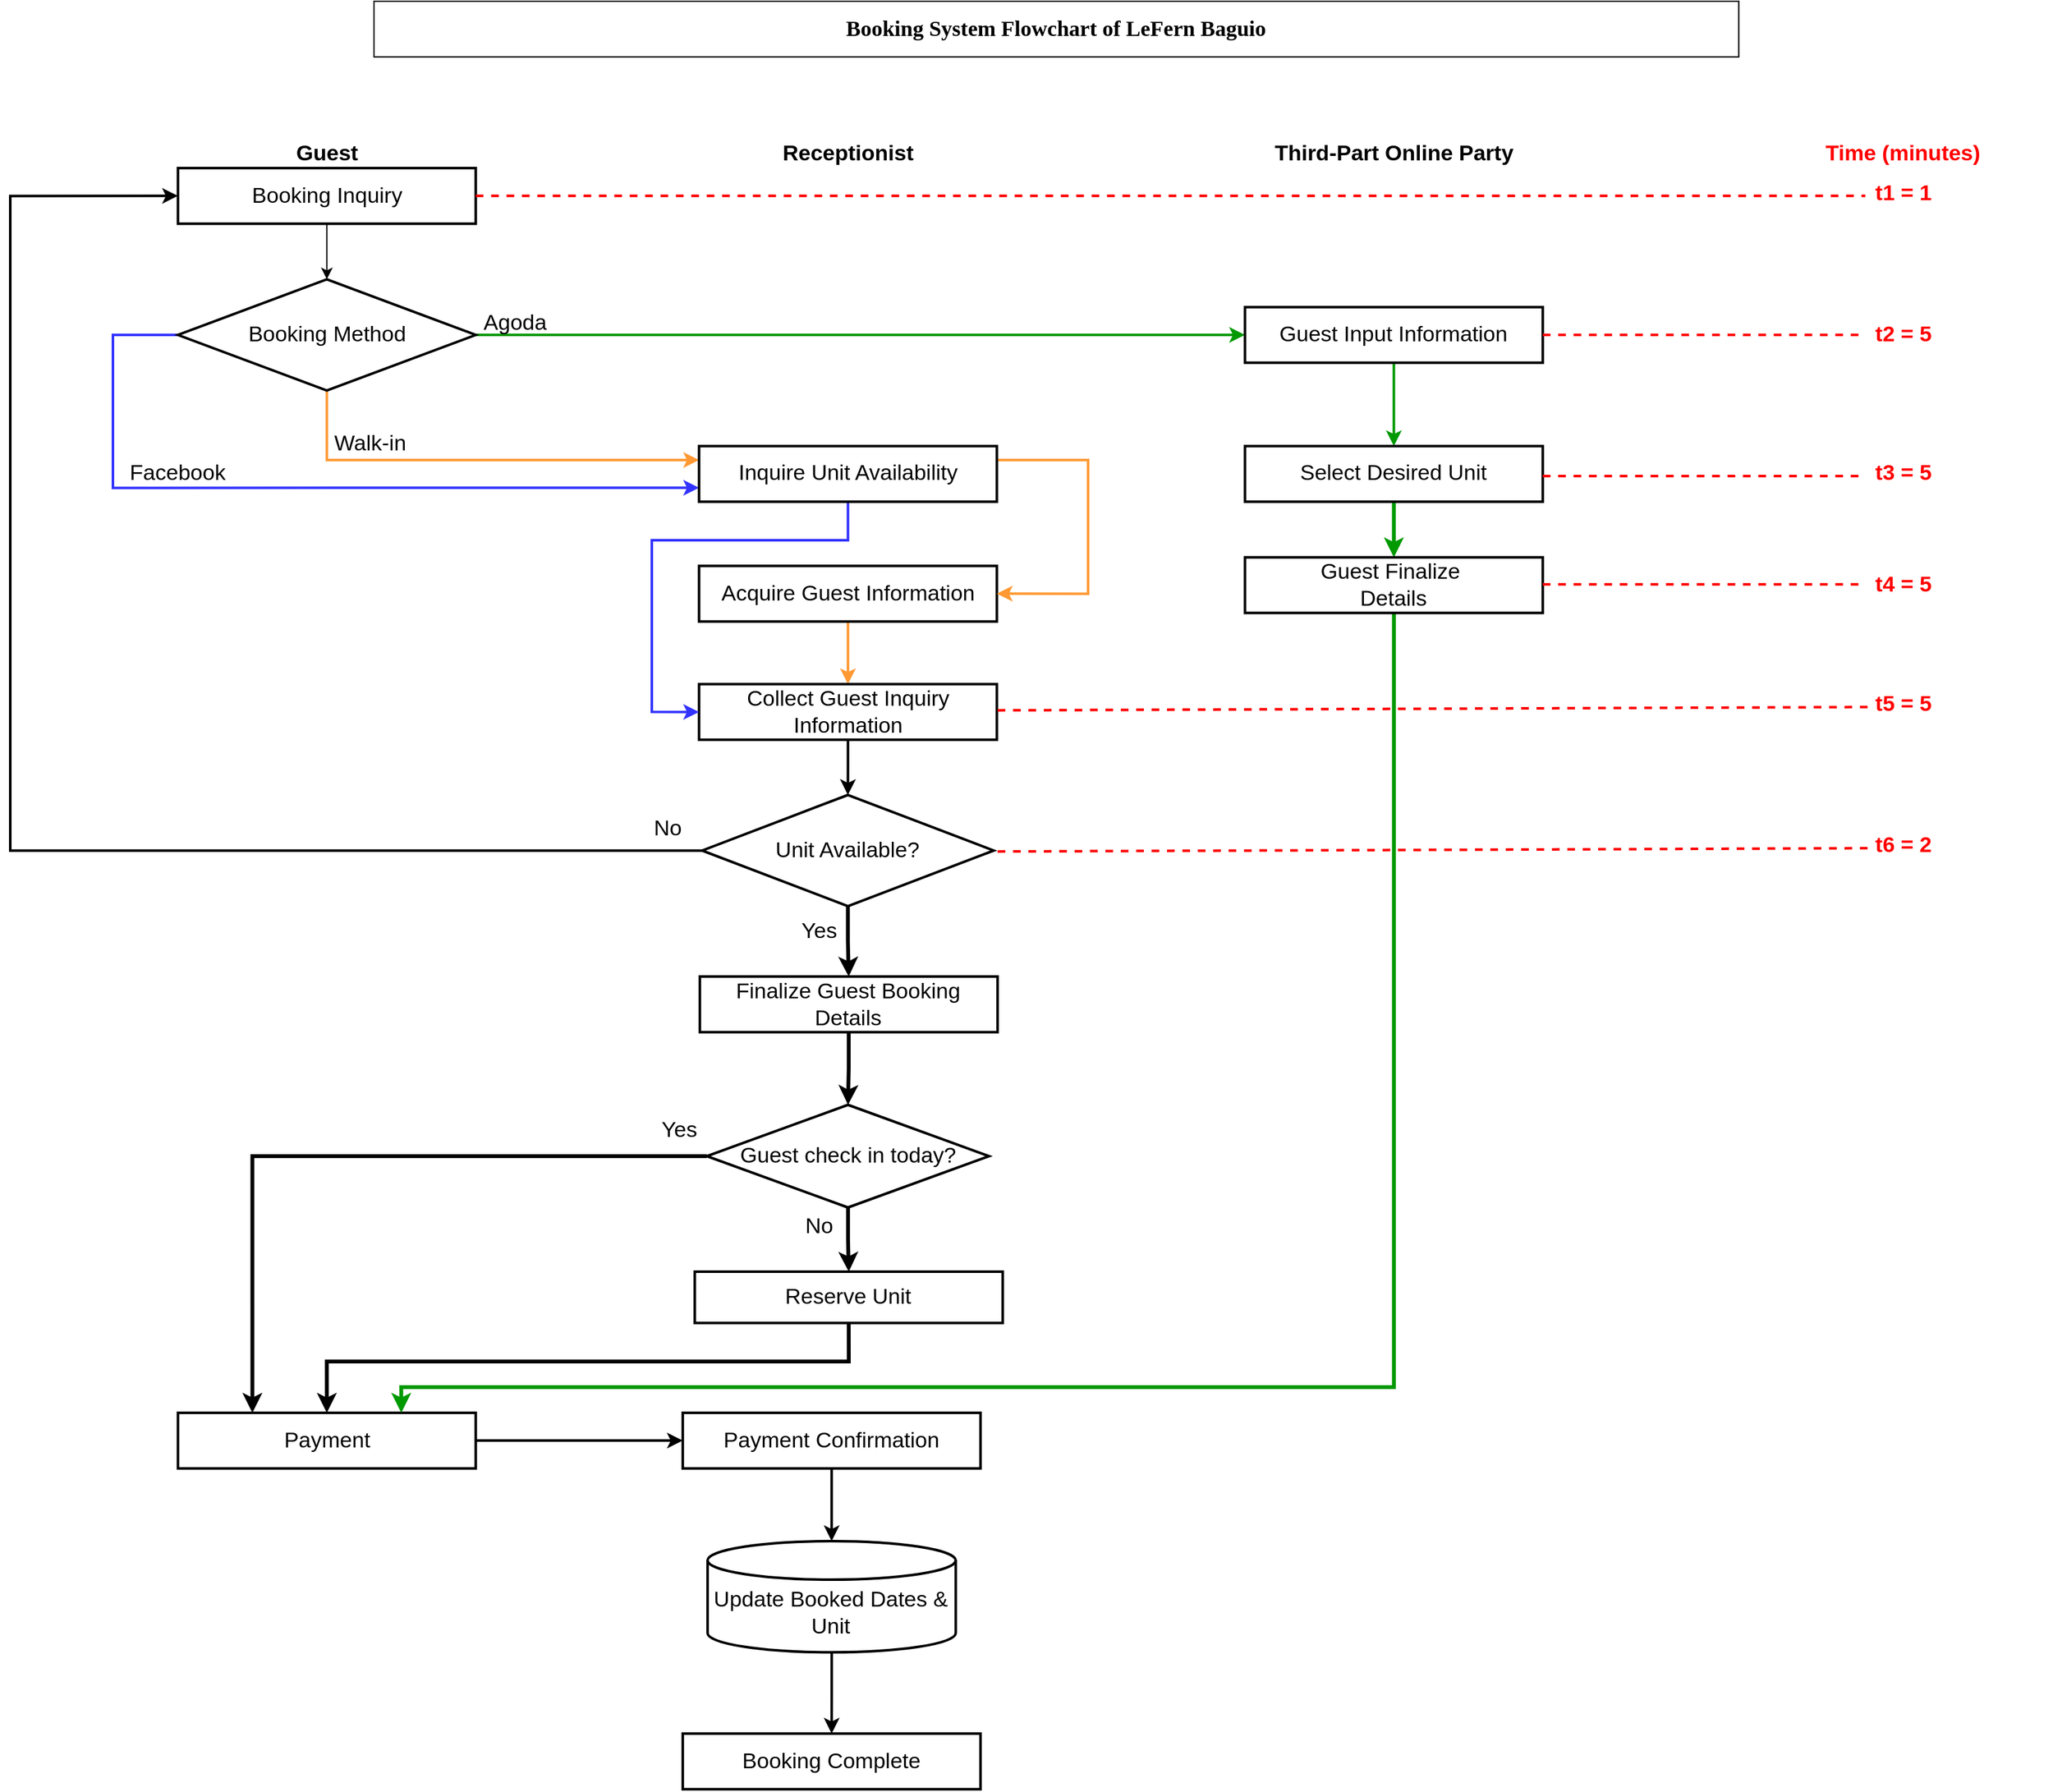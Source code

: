 <mxfile version="28.0.6">
  <diagram name="Page-1" id="Jzcs6xe4tkx_1wj60qTc">
    <mxGraphModel dx="2071" dy="2465" grid="1" gridSize="10" guides="1" tooltips="1" connect="1" arrows="1" fold="1" page="1" pageScale="1" pageWidth="827" pageHeight="1169" math="0" shadow="0">
      <root>
        <mxCell id="0" />
        <mxCell id="1" parent="0" />
        <mxCell id="JCvha5B-mu45JHcWkv43-71" value="" style="edgeStyle=orthogonalEdgeStyle;rounded=0;orthogonalLoop=1;jettySize=auto;html=1;fontSize=17;strokeWidth=2;" parent="1" source="JCvha5B-mu45JHcWkv43-67" target="JCvha5B-mu45JHcWkv43-70" edge="1">
          <mxGeometry relative="1" as="geometry" />
        </mxCell>
        <mxCell id="JCvha5B-mu45JHcWkv43-67" value="Payment" style="whiteSpace=wrap;html=1;fontSize=17;container=0;strokeWidth=2;" parent="1" vertex="1">
          <mxGeometry x="170.695" y="-60" width="232.069" height="43.333" as="geometry" />
        </mxCell>
        <mxCell id="JCvha5B-mu45JHcWkv43-70" value="Payment Confirmation" style="whiteSpace=wrap;html=1;fontSize=17;container=0;strokeWidth=2;" parent="1" vertex="1">
          <mxGeometry x="564.115" y="-60" width="232.069" height="43.333" as="geometry" />
        </mxCell>
        <mxCell id="JCvha5B-mu45JHcWkv43-75" value="" style="edgeStyle=orthogonalEdgeStyle;rounded=0;orthogonalLoop=1;jettySize=auto;html=1;fontSize=17;strokeWidth=2;" parent="1" source="JCvha5B-mu45JHcWkv43-72" target="JCvha5B-mu45JHcWkv43-74" edge="1">
          <mxGeometry relative="1" as="geometry" />
        </mxCell>
        <mxCell id="JCvha5B-mu45JHcWkv43-72" value="Update Booked Dates &amp;amp; Unit" style="shape=cylinder3;whiteSpace=wrap;html=1;boundedLbl=1;backgroundOutline=1;size=15;fontSize=17;container=0;strokeWidth=2;" parent="1" vertex="1">
          <mxGeometry x="583.454" y="39.997" width="193.39" height="86.667" as="geometry" />
        </mxCell>
        <mxCell id="JCvha5B-mu45JHcWkv43-73" value="" style="edgeStyle=none;orthogonalLoop=1;jettySize=auto;html=1;rounded=0;entryX=0.5;entryY=0;entryDx=0;entryDy=0;entryPerimeter=0;exitX=0.5;exitY=1;exitDx=0;exitDy=0;fontSize=17;strokeWidth=2;" parent="1" source="JCvha5B-mu45JHcWkv43-70" target="JCvha5B-mu45JHcWkv43-72" edge="1">
          <mxGeometry width="80" relative="1" as="geometry">
            <mxPoint x="892.879" y="-32.5" as="sourcePoint" />
            <mxPoint x="1047.591" y="-32.5" as="targetPoint" />
            <Array as="points" />
          </mxGeometry>
        </mxCell>
        <mxCell id="JCvha5B-mu45JHcWkv43-74" value="Booking Complete" style="whiteSpace=wrap;html=1;fontSize=17;container=0;strokeWidth=2;" parent="1" vertex="1">
          <mxGeometry x="564.112" y="189.997" width="232.069" height="43.333" as="geometry" />
        </mxCell>
        <mxCell id="JCvha5B-mu45JHcWkv43-3" value="&lt;b style=&quot;font-family: &amp;quot;Times New Roman&amp;quot;; text-wrap-mode: nowrap;&quot;&gt;&lt;font&gt;Booking System Flowchart of LeFern Baguio&lt;/font&gt;&lt;/b&gt;" style="whiteSpace=wrap;html=1;fontSize=17;container=0;" parent="1" vertex="1">
          <mxGeometry x="323.474" y="-1160" width="1063.647" height="43.333" as="geometry" />
        </mxCell>
        <mxCell id="JCvha5B-mu45JHcWkv43-6" value="&lt;b&gt;Guest&lt;/b&gt;" style="whiteSpace=wrap;html=1;strokeColor=none;fillColor=none;fontSize=17;container=0;" parent="1" vertex="1">
          <mxGeometry x="170.695" y="-1051.667" width="232.069" height="21.667" as="geometry" />
        </mxCell>
        <mxCell id="JCvha5B-mu45JHcWkv43-7" value="&lt;b&gt;&lt;font style=&quot;color: light-dark(rgb(255, 0, 0), rgb(237, 237, 237));&quot;&gt;Time (minutes)&lt;/font&gt;&lt;/b&gt;" style="whiteSpace=wrap;html=1;strokeColor=none;fillColor=none;fontSize=17;container=0;" parent="1" vertex="1">
          <mxGeometry x="1398.581" y="-1051.667" width="232.069" height="21.667" as="geometry" />
        </mxCell>
        <mxCell id="JCvha5B-mu45JHcWkv43-8" value="&lt;b&gt;Receptionist&lt;/b&gt;" style="whiteSpace=wrap;html=1;strokeColor=none;fillColor=none;fontSize=17;container=0;" parent="1" vertex="1">
          <mxGeometry x="576.815" y="-1051.667" width="232.069" height="21.667" as="geometry" />
        </mxCell>
        <mxCell id="JCvha5B-mu45JHcWkv43-9" value="&lt;b&gt;Third-Part Online Party&lt;/b&gt;" style="whiteSpace=wrap;html=1;strokeColor=none;fillColor=none;fontSize=17;container=0;" parent="1" vertex="1">
          <mxGeometry x="982.935" y="-1051.667" width="270.747" height="21.667" as="geometry" />
        </mxCell>
        <mxCell id="JCvha5B-mu45JHcWkv43-15" value="" style="edgeStyle=orthogonalEdgeStyle;rounded=0;orthogonalLoop=1;jettySize=auto;html=1;fontSize=17;" parent="1" source="JCvha5B-mu45JHcWkv43-11" target="JCvha5B-mu45JHcWkv43-14" edge="1">
          <mxGeometry relative="1" as="geometry" />
        </mxCell>
        <mxCell id="JCvha5B-mu45JHcWkv43-11" value="Booking Inquiry" style="whiteSpace=wrap;html=1;fontSize=17;container=0;strokeWidth=2;" parent="1" vertex="1">
          <mxGeometry x="170.695" y="-1030" width="232.069" height="43.333" as="geometry" />
        </mxCell>
        <mxCell id="JCvha5B-mu45JHcWkv43-17" value="" style="edgeStyle=orthogonalEdgeStyle;rounded=0;orthogonalLoop=1;jettySize=auto;html=1;fontSize=17;strokeColor=#009900;strokeWidth=2;" parent="1" source="JCvha5B-mu45JHcWkv43-14" target="JCvha5B-mu45JHcWkv43-16" edge="1">
          <mxGeometry relative="1" as="geometry" />
        </mxCell>
        <mxCell id="qPNzb-0w08D9c8R-QPfm-84" style="edgeStyle=orthogonalEdgeStyle;rounded=0;orthogonalLoop=1;jettySize=auto;html=1;entryX=0;entryY=0.75;entryDx=0;entryDy=0;strokeColor=#3333FF;strokeWidth=2;fontSize=17;" edge="1" parent="1" source="JCvha5B-mu45JHcWkv43-14" target="JCvha5B-mu45JHcWkv43-33">
          <mxGeometry relative="1" as="geometry">
            <Array as="points">
              <mxPoint x="120" y="-900" />
              <mxPoint x="120" y="-781" />
            </Array>
          </mxGeometry>
        </mxCell>
        <mxCell id="qPNzb-0w08D9c8R-QPfm-85" style="edgeStyle=orthogonalEdgeStyle;rounded=0;orthogonalLoop=1;jettySize=auto;html=1;entryX=0;entryY=0.25;entryDx=0;entryDy=0;strokeColor=light-dark(#FF9933,#EDEDED);strokeWidth=2;fontSize=17;" edge="1" parent="1" source="JCvha5B-mu45JHcWkv43-14" target="JCvha5B-mu45JHcWkv43-33">
          <mxGeometry relative="1" as="geometry">
            <Array as="points">
              <mxPoint x="287" y="-803" />
            </Array>
          </mxGeometry>
        </mxCell>
        <mxCell id="JCvha5B-mu45JHcWkv43-14" value="Booking Method" style="rhombus;whiteSpace=wrap;html=1;fontSize=17;container=0;strokeWidth=2;" parent="1" vertex="1">
          <mxGeometry x="170.695" y="-943.333" width="232.069" height="86.667" as="geometry" />
        </mxCell>
        <mxCell id="JCvha5B-mu45JHcWkv43-19" value="" style="edgeStyle=orthogonalEdgeStyle;rounded=0;orthogonalLoop=1;jettySize=auto;html=1;fontSize=17;strokeWidth=2;strokeColor=#009900;" parent="1" source="JCvha5B-mu45JHcWkv43-16" target="JCvha5B-mu45JHcWkv43-18" edge="1">
          <mxGeometry relative="1" as="geometry" />
        </mxCell>
        <mxCell id="JCvha5B-mu45JHcWkv43-16" value="Guest Input Information" style="whiteSpace=wrap;html=1;fontSize=17;container=0;strokeWidth=2;" parent="1" vertex="1">
          <mxGeometry x="1002.274" y="-921.667" width="232.069" height="43.333" as="geometry" />
        </mxCell>
        <mxCell id="JCvha5B-mu45JHcWkv43-21" value="" style="edgeStyle=orthogonalEdgeStyle;rounded=0;orthogonalLoop=1;jettySize=auto;html=1;fontSize=17;strokeWidth=3;strokeColor=#009900;" parent="1" source="JCvha5B-mu45JHcWkv43-18" target="JCvha5B-mu45JHcWkv43-20" edge="1">
          <mxGeometry relative="1" as="geometry" />
        </mxCell>
        <mxCell id="JCvha5B-mu45JHcWkv43-18" value="Select Desired Unit" style="whiteSpace=wrap;html=1;fontSize=17;container=0;strokeWidth=2;" parent="1" vertex="1">
          <mxGeometry x="1002.274" y="-813.333" width="232.069" height="43.333" as="geometry" />
        </mxCell>
        <mxCell id="qPNzb-0w08D9c8R-QPfm-92" style="edgeStyle=orthogonalEdgeStyle;rounded=0;orthogonalLoop=1;jettySize=auto;html=1;entryX=0.75;entryY=0;entryDx=0;entryDy=0;strokeWidth=3;strokeColor=#009900;fontSize=17;" edge="1" parent="1" source="JCvha5B-mu45JHcWkv43-20" target="JCvha5B-mu45JHcWkv43-67">
          <mxGeometry relative="1" as="geometry">
            <Array as="points">
              <mxPoint x="1118" y="-80" />
              <mxPoint x="345" y="-80" />
            </Array>
          </mxGeometry>
        </mxCell>
        <mxCell id="JCvha5B-mu45JHcWkv43-20" value="Guest Finalize&amp;nbsp;&lt;div&gt;Details&lt;/div&gt;" style="whiteSpace=wrap;html=1;fontSize=17;container=0;strokeWidth=2;" parent="1" vertex="1">
          <mxGeometry x="1002.274" y="-726.667" width="232.069" height="43.333" as="geometry" />
        </mxCell>
        <mxCell id="JCvha5B-mu45JHcWkv43-27" value="Agoda" style="text;html=1;align=center;verticalAlign=middle;resizable=0;points=[];autosize=1;strokeColor=none;fillColor=none;fontSize=17;container=0;" parent="1" vertex="1">
          <mxGeometry x="397.764" y="-923.833" width="70" height="30" as="geometry" />
        </mxCell>
        <mxCell id="JCvha5B-mu45JHcWkv43-28" value="Walk-in" style="text;html=1;align=center;verticalAlign=middle;resizable=0;points=[];autosize=1;strokeColor=none;fillColor=none;fontSize=17;container=0;" parent="1" vertex="1">
          <mxGeometry x="279.999" y="-829.997" width="80" height="30" as="geometry" />
        </mxCell>
        <mxCell id="JCvha5B-mu45JHcWkv43-35" value="Facebook" style="text;html=1;align=center;verticalAlign=middle;resizable=0;points=[];autosize=1;strokeColor=none;fillColor=none;fontSize=17;container=0;" parent="1" vertex="1">
          <mxGeometry x="119.998" y="-806.67" width="100" height="30" as="geometry" />
        </mxCell>
        <mxCell id="JCvha5B-mu45JHcWkv43-42" value="" style="edgeStyle=orthogonalEdgeStyle;rounded=0;orthogonalLoop=1;jettySize=auto;html=1;fontSize=17;strokeWidth=2;strokeColor=#FF9933;" parent="1" source="JCvha5B-mu45JHcWkv43-36" target="JCvha5B-mu45JHcWkv43-41" edge="1">
          <mxGeometry relative="1" as="geometry" />
        </mxCell>
        <mxCell id="JCvha5B-mu45JHcWkv43-36" value="Acquire Guest Information" style="whiteSpace=wrap;html=1;fontSize=17;container=0;strokeWidth=2;" parent="1" vertex="1">
          <mxGeometry x="576.815" y="-720" width="232.069" height="43.333" as="geometry" />
        </mxCell>
        <mxCell id="JCvha5B-mu45JHcWkv43-56" value="" style="edgeStyle=orthogonalEdgeStyle;rounded=0;orthogonalLoop=1;jettySize=auto;html=1;fontSize=17;strokeWidth=2;" parent="1" source="JCvha5B-mu45JHcWkv43-41" target="JCvha5B-mu45JHcWkv43-55" edge="1">
          <mxGeometry relative="1" as="geometry" />
        </mxCell>
        <mxCell id="JCvha5B-mu45JHcWkv43-41" value="Collect Guest Inquiry Information" style="whiteSpace=wrap;html=1;fontSize=17;container=0;strokeWidth=2;" parent="1" vertex="1">
          <mxGeometry x="576.815" y="-627.833" width="232.069" height="43.333" as="geometry" />
        </mxCell>
        <mxCell id="qPNzb-0w08D9c8R-QPfm-86" style="edgeStyle=orthogonalEdgeStyle;rounded=0;orthogonalLoop=1;jettySize=auto;html=1;entryX=0;entryY=0.5;entryDx=0;entryDy=0;strokeWidth=2;strokeColor=#3333FF;fontSize=17;" edge="1" parent="1" source="JCvha5B-mu45JHcWkv43-33" target="JCvha5B-mu45JHcWkv43-41">
          <mxGeometry relative="1" as="geometry">
            <Array as="points">
              <mxPoint x="693" y="-740" />
              <mxPoint x="540" y="-740" />
              <mxPoint x="540" y="-606" />
            </Array>
          </mxGeometry>
        </mxCell>
        <mxCell id="qPNzb-0w08D9c8R-QPfm-87" style="edgeStyle=orthogonalEdgeStyle;rounded=0;orthogonalLoop=1;jettySize=auto;html=1;exitX=1;exitY=0.25;exitDx=0;exitDy=0;entryX=1;entryY=0.5;entryDx=0;entryDy=0;strokeColor=light-dark(#FF9933,#EDEDED);strokeWidth=2;fontSize=17;" edge="1" parent="1" source="JCvha5B-mu45JHcWkv43-33" target="JCvha5B-mu45JHcWkv43-36">
          <mxGeometry relative="1" as="geometry">
            <Array as="points">
              <mxPoint x="880" y="-802" />
              <mxPoint x="880" y="-698" />
            </Array>
          </mxGeometry>
        </mxCell>
        <mxCell id="JCvha5B-mu45JHcWkv43-33" value="Inquire Unit Availability" style="whiteSpace=wrap;html=1;fontSize=17;container=0;strokeWidth=2;" parent="1" vertex="1">
          <mxGeometry x="576.815" y="-813.337" width="232.069" height="43.333" as="geometry" />
        </mxCell>
        <mxCell id="JCvha5B-mu45JHcWkv43-64" value="" style="edgeStyle=orthogonalEdgeStyle;rounded=0;orthogonalLoop=1;jettySize=auto;html=1;fontSize=17;strokeWidth=3;" parent="1" source="JCvha5B-mu45JHcWkv43-55" target="JCvha5B-mu45JHcWkv43-63" edge="1">
          <mxGeometry relative="1" as="geometry" />
        </mxCell>
        <mxCell id="qPNzb-0w08D9c8R-QPfm-94" style="edgeStyle=orthogonalEdgeStyle;rounded=0;orthogonalLoop=1;jettySize=auto;html=1;entryX=0;entryY=0.5;entryDx=0;entryDy=0;strokeWidth=2;fontSize=17;" edge="1" parent="1" source="JCvha5B-mu45JHcWkv43-55" target="JCvha5B-mu45JHcWkv43-11">
          <mxGeometry relative="1" as="geometry">
            <Array as="points">
              <mxPoint x="40" y="-499" />
              <mxPoint x="40" y="-1008" />
            </Array>
          </mxGeometry>
        </mxCell>
        <mxCell id="JCvha5B-mu45JHcWkv43-55" value="Unit Available?" style="rhombus;whiteSpace=wrap;html=1;fontSize=17;container=0;strokeWidth=2;" parent="1" vertex="1">
          <mxGeometry x="579.233" y="-541.497" width="227.234" height="86.667" as="geometry" />
        </mxCell>
        <mxCell id="qPNzb-0w08D9c8R-QPfm-3" value="" style="edgeStyle=orthogonalEdgeStyle;rounded=0;orthogonalLoop=1;jettySize=auto;html=1;fontSize=17;strokeWidth=3;" edge="1" parent="1" source="JCvha5B-mu45JHcWkv43-63" target="qPNzb-0w08D9c8R-QPfm-2">
          <mxGeometry relative="1" as="geometry" />
        </mxCell>
        <mxCell id="JCvha5B-mu45JHcWkv43-63" value="Finalize Guest Booking Details" style="whiteSpace=wrap;html=1;fontSize=17;container=0;strokeWidth=2;" parent="1" vertex="1">
          <mxGeometry x="577.415" y="-399.997" width="232.069" height="43.333" as="geometry" />
        </mxCell>
        <mxCell id="JCvha5B-mu45JHcWkv43-65" value="Yes" style="text;html=1;align=center;verticalAlign=middle;resizable=0;points=[];autosize=1;strokeColor=none;fillColor=none;fontSize=17;container=0;" parent="1" vertex="1">
          <mxGeometry x="645.003" y="-450" width="50" height="30" as="geometry" />
        </mxCell>
        <mxCell id="xt7HUY4mWSCbLze2-TeH-1" value="" style="endArrow=none;dashed=1;html=1;rounded=0;strokeColor=#FF0000;fontSize=17;strokeWidth=2;" parent="1" edge="1">
          <mxGeometry width="50" height="50" relative="1" as="geometry">
            <mxPoint x="402.764" y="-1008.333" as="sourcePoint" />
            <mxPoint x="1485.75" y="-1008.333" as="targetPoint" />
          </mxGeometry>
        </mxCell>
        <mxCell id="xt7HUY4mWSCbLze2-TeH-2" value="t1 = 1" style="text;html=1;align=center;verticalAlign=middle;resizable=0;points=[];autosize=1;strokeColor=none;fillColor=none;fontColor=#FF0000;fontSize=17;container=0;fontStyle=1" parent="1" vertex="1">
          <mxGeometry x="1479.618" y="-1024.583" width="70" height="30" as="geometry" />
        </mxCell>
        <mxCell id="qPNzb-0w08D9c8R-QPfm-4" style="edgeStyle=orthogonalEdgeStyle;rounded=0;orthogonalLoop=1;jettySize=auto;html=1;entryX=0.25;entryY=0;entryDx=0;entryDy=0;fontSize=17;strokeWidth=3;" edge="1" parent="1" source="qPNzb-0w08D9c8R-QPfm-2" target="JCvha5B-mu45JHcWkv43-67">
          <mxGeometry relative="1" as="geometry" />
        </mxCell>
        <mxCell id="qPNzb-0w08D9c8R-QPfm-5" value="Yes" style="edgeLabel;html=1;align=center;verticalAlign=middle;resizable=0;points=[];fontSize=17;" vertex="1" connectable="0" parent="qPNzb-0w08D9c8R-QPfm-4">
          <mxGeometry x="-0.587" y="1" relative="1" as="geometry">
            <mxPoint x="92" y="-21" as="offset" />
          </mxGeometry>
        </mxCell>
        <mxCell id="qPNzb-0w08D9c8R-QPfm-7" value="" style="edgeStyle=orthogonalEdgeStyle;rounded=0;orthogonalLoop=1;jettySize=auto;html=1;fontSize=17;strokeWidth=3;" edge="1" parent="1" source="qPNzb-0w08D9c8R-QPfm-2" target="qPNzb-0w08D9c8R-QPfm-6">
          <mxGeometry relative="1" as="geometry" />
        </mxCell>
        <mxCell id="qPNzb-0w08D9c8R-QPfm-2" value="Guest check in today?" style="rhombus;whiteSpace=wrap;html=1;fontSize=17;strokeWidth=2;" vertex="1" parent="1">
          <mxGeometry x="582.85" y="-300.0" width="220" height="80" as="geometry" />
        </mxCell>
        <mxCell id="qPNzb-0w08D9c8R-QPfm-9" style="edgeStyle=orthogonalEdgeStyle;rounded=0;orthogonalLoop=1;jettySize=auto;html=1;entryX=0.5;entryY=0;entryDx=0;entryDy=0;exitX=0.5;exitY=1;exitDx=0;exitDy=0;fontSize=17;strokeWidth=3;" edge="1" parent="1" source="qPNzb-0w08D9c8R-QPfm-6" target="JCvha5B-mu45JHcWkv43-67">
          <mxGeometry relative="1" as="geometry">
            <Array as="points">
              <mxPoint x="694" y="-100" />
              <mxPoint x="287" y="-100" />
            </Array>
          </mxGeometry>
        </mxCell>
        <mxCell id="qPNzb-0w08D9c8R-QPfm-6" value="Reserve Unit" style="whiteSpace=wrap;html=1;fontSize=17;strokeWidth=2;" vertex="1" parent="1">
          <mxGeometry x="573.45" y="-170" width="240" height="40" as="geometry" />
        </mxCell>
        <mxCell id="qPNzb-0w08D9c8R-QPfm-8" value="No" style="text;html=1;align=center;verticalAlign=middle;resizable=0;points=[];autosize=1;strokeColor=none;fillColor=none;fontSize=17;" vertex="1" parent="1">
          <mxGeometry x="645" y="-220" width="50" height="30" as="geometry" />
        </mxCell>
        <mxCell id="qPNzb-0w08D9c8R-QPfm-11" value="" style="endArrow=none;dashed=1;html=1;rounded=0;exitX=1;exitY=0.5;exitDx=0;exitDy=0;fontColor=#FF0000;strokeColor=light-dark(#ff0000, #ededed);fontSize=17;strokeWidth=2;" edge="1" parent="1" source="JCvha5B-mu45JHcWkv43-16">
          <mxGeometry width="50" height="50" relative="1" as="geometry">
            <mxPoint x="1234" y="-900" as="sourcePoint" />
            <mxPoint x="1484" y="-900" as="targetPoint" />
          </mxGeometry>
        </mxCell>
        <mxCell id="qPNzb-0w08D9c8R-QPfm-81" value="&lt;b&gt;t2 = 5&lt;/b&gt;" style="text;html=1;align=center;verticalAlign=middle;resizable=0;points=[];autosize=1;strokeColor=none;fillColor=none;fontColor=#FF0000;fontSize=17;container=0;" vertex="1" parent="1">
          <mxGeometry x="1479.62" y="-915" width="70" height="30" as="geometry" />
        </mxCell>
        <mxCell id="qPNzb-0w08D9c8R-QPfm-82" value="" style="endArrow=none;dashed=1;html=1;rounded=0;exitX=1;exitY=0.5;exitDx=0;exitDy=0;fontColor=#FF0000;strokeColor=light-dark(#ff0000, #ededed);fontSize=17;strokeWidth=2;" edge="1" parent="1">
          <mxGeometry width="50" height="50" relative="1" as="geometry">
            <mxPoint x="1234.34" y="-790" as="sourcePoint" />
            <mxPoint x="1484.34" y="-790" as="targetPoint" />
          </mxGeometry>
        </mxCell>
        <mxCell id="qPNzb-0w08D9c8R-QPfm-83" value="&lt;b&gt;t3 = 5&lt;/b&gt;" style="text;html=1;align=center;verticalAlign=middle;resizable=0;points=[];autosize=1;strokeColor=none;fillColor=none;fontColor=#FF0000;fontSize=17;container=0;" vertex="1" parent="1">
          <mxGeometry x="1479.62" y="-806.67" width="70" height="30" as="geometry" />
        </mxCell>
        <mxCell id="JCvha5B-mu45JHcWkv43-62" value="No" style="text;html=1;align=center;verticalAlign=middle;resizable=0;points=[];autosize=1;strokeColor=none;fillColor=none;fontSize=17;container=0;" parent="1" vertex="1">
          <mxGeometry x="526.819" y="-530.003" width="50" height="30" as="geometry" />
        </mxCell>
        <mxCell id="qPNzb-0w08D9c8R-QPfm-95" value="" style="endArrow=none;dashed=1;html=1;rounded=0;exitX=1;exitY=0.5;exitDx=0;exitDy=0;fontColor=#FF0000;strokeColor=light-dark(#ff0000, #ededed);fontSize=17;strokeWidth=2;" edge="1" parent="1">
          <mxGeometry width="50" height="50" relative="1" as="geometry">
            <mxPoint x="1234.34" y="-705.67" as="sourcePoint" />
            <mxPoint x="1484.34" y="-705.67" as="targetPoint" />
          </mxGeometry>
        </mxCell>
        <mxCell id="qPNzb-0w08D9c8R-QPfm-96" value="&lt;b&gt;t4 = 5&lt;/b&gt;" style="text;html=1;align=center;verticalAlign=middle;resizable=0;points=[];autosize=1;strokeColor=none;fillColor=none;fontColor=#FF0000;fontSize=17;container=0;" vertex="1" parent="1">
          <mxGeometry x="1479.62" y="-720" width="70" height="30" as="geometry" />
        </mxCell>
        <mxCell id="qPNzb-0w08D9c8R-QPfm-97" value="" style="endArrow=none;dashed=1;html=1;rounded=0;exitX=1;exitY=0.5;exitDx=0;exitDy=0;fontColor=#FF0000;strokeColor=light-dark(#ff0000, #ededed);fontSize=17;strokeWidth=2;" edge="1" parent="1">
          <mxGeometry width="50" height="50" relative="1" as="geometry">
            <mxPoint x="809.48" y="-607.42" as="sourcePoint" />
            <mxPoint x="1490" y="-610" as="targetPoint" />
          </mxGeometry>
        </mxCell>
        <mxCell id="qPNzb-0w08D9c8R-QPfm-98" value="&lt;b&gt;t5 = 5&lt;/b&gt;" style="text;html=1;align=center;verticalAlign=middle;resizable=0;points=[];autosize=1;strokeColor=none;fillColor=none;fontColor=#FF0000;fontSize=17;container=0;" vertex="1" parent="1">
          <mxGeometry x="1479.62" y="-627.17" width="70" height="30" as="geometry" />
        </mxCell>
        <mxCell id="qPNzb-0w08D9c8R-QPfm-99" value="" style="endArrow=none;dashed=1;html=1;rounded=0;exitX=1;exitY=0.5;exitDx=0;exitDy=0;fontColor=#FF0000;strokeColor=light-dark(#ff0000, #ededed);fontSize=17;strokeWidth=2;" edge="1" parent="1">
          <mxGeometry width="50" height="50" relative="1" as="geometry">
            <mxPoint x="809.48" y="-497.42" as="sourcePoint" />
            <mxPoint x="1490" y="-500" as="targetPoint" />
          </mxGeometry>
        </mxCell>
        <mxCell id="qPNzb-0w08D9c8R-QPfm-100" value="&lt;b&gt;t6 = 2&lt;/b&gt;" style="text;html=1;align=center;verticalAlign=middle;resizable=0;points=[];autosize=1;strokeColor=none;fillColor=none;fontColor=#FF0000;fontSize=17;container=0;" vertex="1" parent="1">
          <mxGeometry x="1479.62" y="-517" width="70" height="30" as="geometry" />
        </mxCell>
      </root>
    </mxGraphModel>
  </diagram>
</mxfile>
